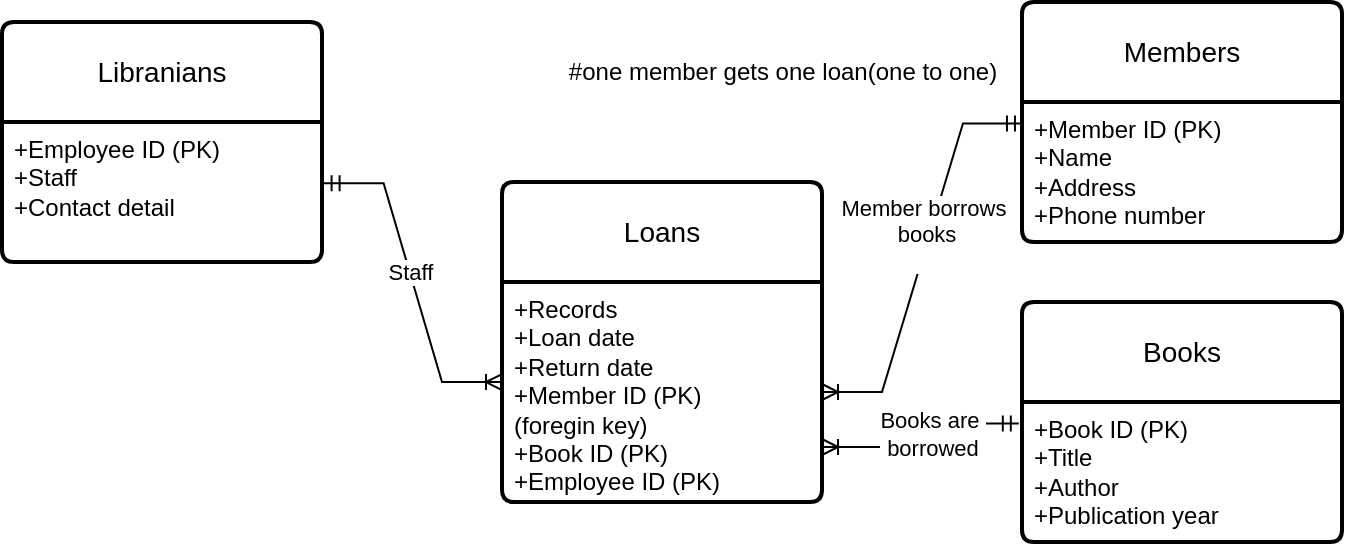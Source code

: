 <mxfile version="24.4.9" type="github">
  <diagram name="Page-1" id="w8sxK4uTFAqLgc2JHN9x">
    <mxGraphModel dx="4770" dy="3080" grid="1" gridSize="10" guides="1" tooltips="1" connect="1" arrows="1" fold="1" page="1" pageScale="1" pageWidth="827" pageHeight="1169" math="0" shadow="0">
      <root>
        <mxCell id="0" />
        <mxCell id="1" parent="0" />
        <mxCell id="65VBVAg1cRW7AZMOwMHU-1" value="Members" style="swimlane;childLayout=stackLayout;horizontal=1;startSize=50;horizontalStack=0;rounded=1;fontSize=14;fontStyle=0;strokeWidth=2;resizeParent=0;resizeLast=1;shadow=0;dashed=0;align=center;arcSize=4;whiteSpace=wrap;html=1;" vertex="1" parent="1">
          <mxGeometry x="590" y="50" width="160" height="120" as="geometry">
            <mxRectangle x="240" y="80" width="100" height="50" as="alternateBounds" />
          </mxGeometry>
        </mxCell>
        <mxCell id="65VBVAg1cRW7AZMOwMHU-2" value="+Member ID (PK)&lt;div&gt;+Name&lt;/div&gt;&lt;div&gt;+Address&lt;/div&gt;&lt;div&gt;+Phone number&lt;/div&gt;" style="align=left;strokeColor=none;fillColor=none;spacingLeft=4;fontSize=12;verticalAlign=top;resizable=0;rotatable=0;part=1;html=1;" vertex="1" parent="65VBVAg1cRW7AZMOwMHU-1">
          <mxGeometry y="50" width="160" height="70" as="geometry" />
        </mxCell>
        <mxCell id="65VBVAg1cRW7AZMOwMHU-3" value="Books" style="swimlane;childLayout=stackLayout;horizontal=1;startSize=50;horizontalStack=0;rounded=1;fontSize=14;fontStyle=0;strokeWidth=2;resizeParent=0;resizeLast=1;shadow=0;dashed=0;align=center;arcSize=4;whiteSpace=wrap;html=1;" vertex="1" parent="1">
          <mxGeometry x="590" y="200" width="160" height="120" as="geometry" />
        </mxCell>
        <mxCell id="65VBVAg1cRW7AZMOwMHU-4" value="+Book ID (PK)&lt;br&gt;+Title&lt;br&gt;+Author&lt;div&gt;+Publication year&lt;/div&gt;" style="align=left;strokeColor=none;fillColor=none;spacingLeft=4;fontSize=12;verticalAlign=top;resizable=0;rotatable=0;part=1;html=1;" vertex="1" parent="65VBVAg1cRW7AZMOwMHU-3">
          <mxGeometry y="50" width="160" height="70" as="geometry" />
        </mxCell>
        <mxCell id="65VBVAg1cRW7AZMOwMHU-6" value="Loans" style="swimlane;childLayout=stackLayout;horizontal=1;startSize=50;horizontalStack=0;rounded=1;fontSize=14;fontStyle=0;strokeWidth=2;resizeParent=0;resizeLast=1;shadow=0;dashed=0;align=center;arcSize=4;whiteSpace=wrap;html=1;" vertex="1" parent="1">
          <mxGeometry x="330" y="140" width="160" height="160" as="geometry" />
        </mxCell>
        <mxCell id="65VBVAg1cRW7AZMOwMHU-7" value="&lt;div&gt;+Records&lt;/div&gt;+Loan date&lt;div&gt;+Return date&lt;/div&gt;&lt;div&gt;+Member ID (PK)&amp;nbsp;&lt;/div&gt;&lt;div&gt;(foregin key)&lt;br&gt;&lt;/div&gt;&lt;div&gt;+Book ID (PK)&lt;br&gt;&lt;/div&gt;&lt;div&gt;&lt;div&gt;+Employee ID (PK)&lt;/div&gt;&lt;/div&gt;&lt;div&gt;&lt;br&gt;&lt;/div&gt;" style="align=left;strokeColor=none;fillColor=none;spacingLeft=4;fontSize=12;verticalAlign=top;resizable=0;rotatable=0;part=1;html=1;" vertex="1" parent="65VBVAg1cRW7AZMOwMHU-6">
          <mxGeometry y="50" width="160" height="110" as="geometry" />
        </mxCell>
        <mxCell id="65VBVAg1cRW7AZMOwMHU-8" value="Libranians" style="swimlane;childLayout=stackLayout;horizontal=1;startSize=50;horizontalStack=0;rounded=1;fontSize=14;fontStyle=0;strokeWidth=2;resizeParent=0;resizeLast=1;shadow=0;dashed=0;align=center;arcSize=4;whiteSpace=wrap;html=1;" vertex="1" parent="1">
          <mxGeometry x="80" y="60" width="160" height="120" as="geometry" />
        </mxCell>
        <mxCell id="65VBVAg1cRW7AZMOwMHU-9" value="&lt;div&gt;+Employee ID (PK)&lt;/div&gt;&lt;div&gt;+Staff&lt;br&gt;&lt;/div&gt;&lt;div&gt;+Contact detail&lt;/div&gt;" style="align=left;strokeColor=none;fillColor=none;spacingLeft=4;fontSize=12;verticalAlign=top;resizable=0;rotatable=0;part=1;html=1;" vertex="1" parent="65VBVAg1cRW7AZMOwMHU-8">
          <mxGeometry y="50" width="160" height="70" as="geometry" />
        </mxCell>
        <mxCell id="65VBVAg1cRW7AZMOwMHU-21" value="#one member gets one loan(one to one)" style="text;html=1;align=center;verticalAlign=middle;resizable=0;points=[];autosize=1;strokeColor=none;fillColor=none;" vertex="1" parent="1">
          <mxGeometry x="350" y="70" width="240" height="30" as="geometry" />
        </mxCell>
        <mxCell id="65VBVAg1cRW7AZMOwMHU-23" value="" style="edgeStyle=entityRelationEdgeStyle;fontSize=12;html=1;endArrow=ERoneToMany;startArrow=ERmandOne;rounded=0;entryX=1;entryY=0.5;entryDx=0;entryDy=0;exitX=0.003;exitY=0.154;exitDx=0;exitDy=0;exitPerimeter=0;" edge="1" parent="1" source="65VBVAg1cRW7AZMOwMHU-2" target="65VBVAg1cRW7AZMOwMHU-7">
          <mxGeometry width="100" height="100" relative="1" as="geometry">
            <mxPoint x="550" y="110" as="sourcePoint" />
            <mxPoint x="540" y="260" as="targetPoint" />
            <Array as="points">
              <mxPoint x="500" y="200" />
            </Array>
          </mxGeometry>
        </mxCell>
        <mxCell id="65VBVAg1cRW7AZMOwMHU-26" value="Member borrows&amp;nbsp;&lt;div&gt;books&lt;div&gt;&lt;br&gt;&lt;/div&gt;&lt;/div&gt;" style="edgeLabel;html=1;align=center;verticalAlign=middle;resizable=0;points=[];" vertex="1" connectable="0" parent="65VBVAg1cRW7AZMOwMHU-23">
          <mxGeometry x="-0.115" y="-2" relative="1" as="geometry">
            <mxPoint as="offset" />
          </mxGeometry>
        </mxCell>
        <mxCell id="65VBVAg1cRW7AZMOwMHU-24" value="" style="edgeStyle=entityRelationEdgeStyle;fontSize=12;html=1;endArrow=ERoneToMany;startArrow=ERmandOne;rounded=0;exitX=-0.01;exitY=0.154;exitDx=0;exitDy=0;exitPerimeter=0;entryX=1;entryY=0.75;entryDx=0;entryDy=0;" edge="1" parent="1" source="65VBVAg1cRW7AZMOwMHU-4" target="65VBVAg1cRW7AZMOwMHU-7">
          <mxGeometry width="100" height="100" relative="1" as="geometry">
            <mxPoint x="550" y="260" as="sourcePoint" />
            <mxPoint x="520" y="280" as="targetPoint" />
            <Array as="points">
              <mxPoint x="460" y="349" />
              <mxPoint x="530" y="300" />
            </Array>
          </mxGeometry>
        </mxCell>
        <mxCell id="65VBVAg1cRW7AZMOwMHU-27" value="Books are&amp;nbsp;&lt;div&gt;borrowed&lt;/div&gt;" style="edgeLabel;html=1;align=center;verticalAlign=middle;resizable=0;points=[];" vertex="1" connectable="0" parent="65VBVAg1cRW7AZMOwMHU-24">
          <mxGeometry x="-0.106" y="1" relative="1" as="geometry">
            <mxPoint as="offset" />
          </mxGeometry>
        </mxCell>
        <mxCell id="65VBVAg1cRW7AZMOwMHU-25" value="" style="edgeStyle=entityRelationEdgeStyle;fontSize=12;html=1;endArrow=ERoneToMany;startArrow=ERmandOne;rounded=0;exitX=1.005;exitY=0.438;exitDx=0;exitDy=0;exitPerimeter=0;entryX=0;entryY=0.455;entryDx=0;entryDy=0;entryPerimeter=0;" edge="1" parent="1" source="65VBVAg1cRW7AZMOwMHU-9" target="65VBVAg1cRW7AZMOwMHU-7">
          <mxGeometry width="100" height="100" relative="1" as="geometry">
            <mxPoint x="220" y="380" as="sourcePoint" />
            <mxPoint x="300" y="160" as="targetPoint" />
            <Array as="points">
              <mxPoint x="220" y="290" />
              <mxPoint x="200" y="250" />
              <mxPoint x="230" y="280" />
              <mxPoint x="300" y="120" />
              <mxPoint x="470" y="359" />
              <mxPoint x="540" y="310" />
              <mxPoint x="340" y="277" />
            </Array>
          </mxGeometry>
        </mxCell>
        <mxCell id="65VBVAg1cRW7AZMOwMHU-28" value="Staff" style="edgeLabel;html=1;align=center;verticalAlign=middle;resizable=0;points=[];" vertex="1" connectable="0" parent="65VBVAg1cRW7AZMOwMHU-25">
          <mxGeometry x="-0.077" relative="1" as="geometry">
            <mxPoint as="offset" />
          </mxGeometry>
        </mxCell>
      </root>
    </mxGraphModel>
  </diagram>
</mxfile>

